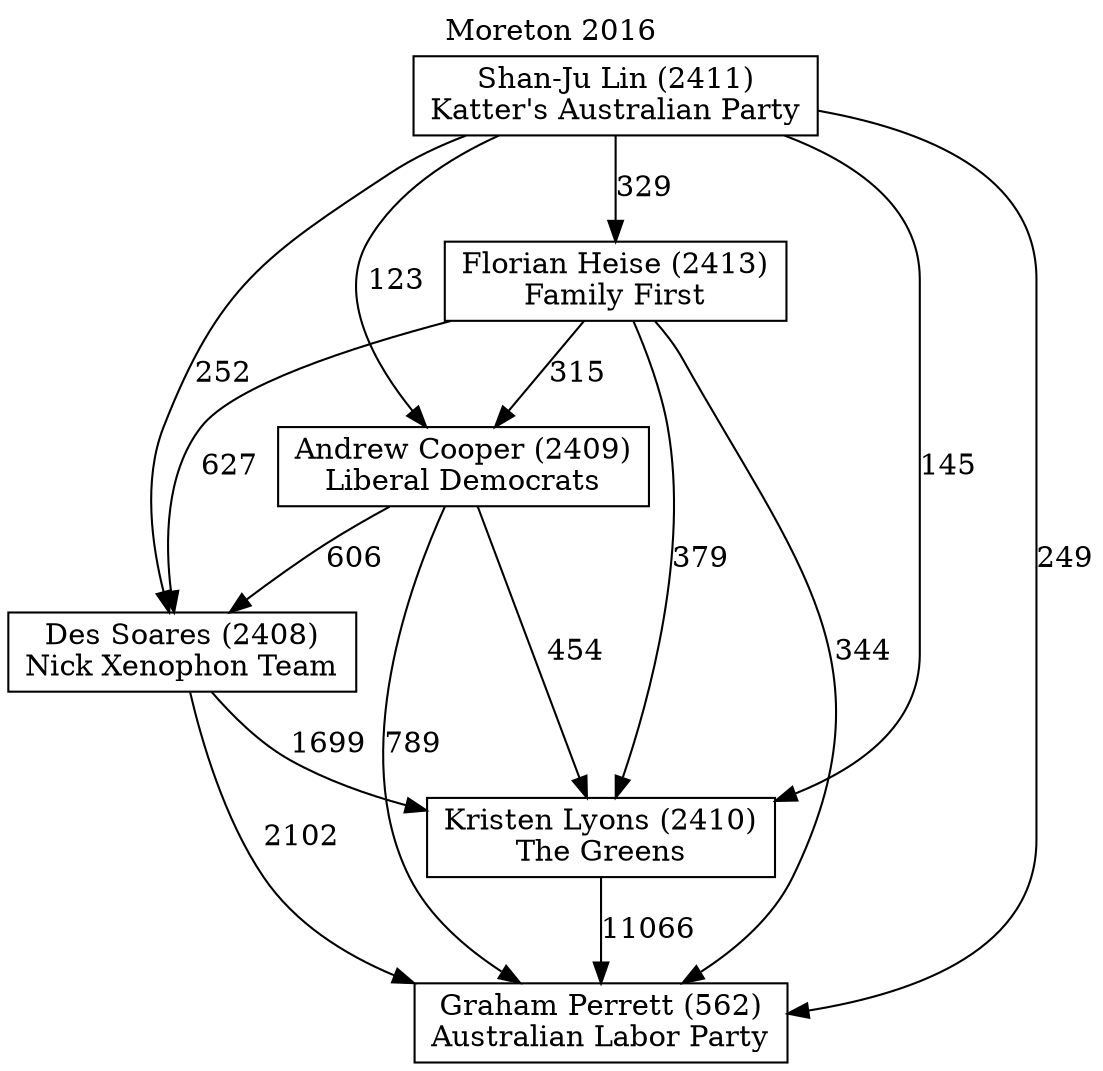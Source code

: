 // House preference flow
digraph "Graham Perrett (562)_Moreton_2016" {
	graph [label="Moreton 2016" labelloc=t mclimit=10]
	node [shape=box]
	"Andrew Cooper (2409)" [label="Andrew Cooper (2409)
Liberal Democrats"]
	"Des Soares (2408)" [label="Des Soares (2408)
Nick Xenophon Team"]
	"Florian Heise (2413)" [label="Florian Heise (2413)
Family First"]
	"Graham Perrett (562)" [label="Graham Perrett (562)
Australian Labor Party"]
	"Kristen Lyons (2410)" [label="Kristen Lyons (2410)
The Greens"]
	"Shan-Ju Lin (2411)" [label="Shan-Ju Lin (2411)
Katter's Australian Party"]
	"Andrew Cooper (2409)" -> "Des Soares (2408)" [label=606]
	"Andrew Cooper (2409)" -> "Graham Perrett (562)" [label=789]
	"Andrew Cooper (2409)" -> "Kristen Lyons (2410)" [label=454]
	"Des Soares (2408)" -> "Graham Perrett (562)" [label=2102]
	"Des Soares (2408)" -> "Kristen Lyons (2410)" [label=1699]
	"Florian Heise (2413)" -> "Andrew Cooper (2409)" [label=315]
	"Florian Heise (2413)" -> "Des Soares (2408)" [label=627]
	"Florian Heise (2413)" -> "Graham Perrett (562)" [label=344]
	"Florian Heise (2413)" -> "Kristen Lyons (2410)" [label=379]
	"Kristen Lyons (2410)" -> "Graham Perrett (562)" [label=11066]
	"Shan-Ju Lin (2411)" -> "Andrew Cooper (2409)" [label=123]
	"Shan-Ju Lin (2411)" -> "Des Soares (2408)" [label=252]
	"Shan-Ju Lin (2411)" -> "Florian Heise (2413)" [label=329]
	"Shan-Ju Lin (2411)" -> "Graham Perrett (562)" [label=249]
	"Shan-Ju Lin (2411)" -> "Kristen Lyons (2410)" [label=145]
}
